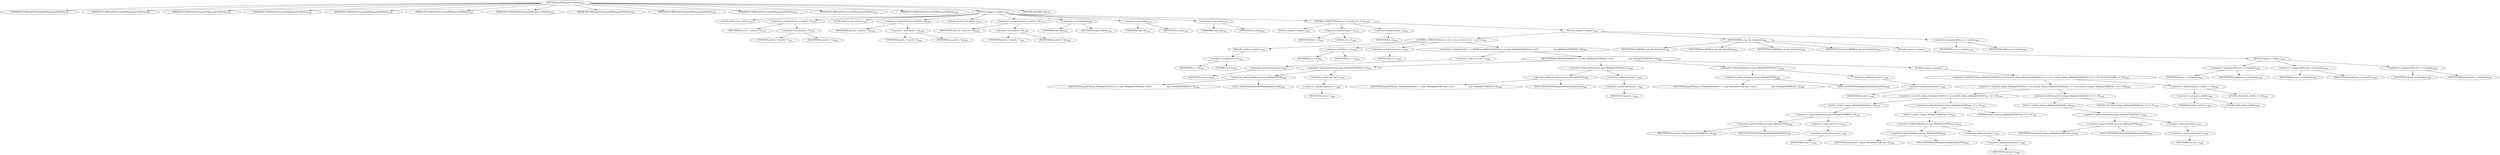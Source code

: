 digraph "putRGBseparate16bittile" {  
"54640" [label = <(METHOD,putRGBseparate16bittile)<SUB>1935</SUB>> ]
"54641" [label = <(PARAM,DECLARESepPutFunc(putRGBseparate16bittile))<SUB>1935</SUB>> ]
"54642" [label = <(PARAM,DECLARESepPutFunc(putRGBseparate16bittile))<SUB>1935</SUB>> ]
"54643" [label = <(PARAM,DECLARESepPutFunc(putRGBseparate16bittile))<SUB>1935</SUB>> ]
"54644" [label = <(PARAM,DECLARESepPutFunc(putRGBseparate16bittile))<SUB>1935</SUB>> ]
"54645" [label = <(PARAM,DECLARESepPutFunc(putRGBseparate16bittile))<SUB>1935</SUB>> ]
"54646" [label = <(PARAM,DECLARESepPutFunc(putRGBseparate16bittile))<SUB>1935</SUB>> ]
"54647" [label = <(PARAM,DECLARESepPutFunc(putRGBseparate16bittile))<SUB>1935</SUB>> ]
"54648" [label = <(PARAM,DECLARESepPutFunc(putRGBseparate16bittile))<SUB>1935</SUB>> ]
"54649" [label = <(PARAM,DECLARESepPutFunc(putRGBseparate16bittile))<SUB>1935</SUB>> ]
"54650" [label = <(PARAM,DECLARESepPutFunc(putRGBseparate16bittile))<SUB>1935</SUB>> ]
"54651" [label = <(PARAM,DECLARESepPutFunc(putRGBseparate16bittile))<SUB>1935</SUB>> ]
"54652" [label = <(PARAM,DECLARESepPutFunc(putRGBseparate16bittile))<SUB>1935</SUB>> ]
"54653" [label = <(BLOCK,&lt;empty&gt;,&lt;empty&gt;)<SUB>1936</SUB>> ]
"54654" [label = <(LOCAL,uint16_t* wr: uint16_t)<SUB>1937</SUB>> ]
"54655" [label = <(&lt;operator&gt;.assignment,*wr = (uint16_t *)r)<SUB>1937</SUB>> ]
"54656" [label = <(IDENTIFIER,wr,*wr = (uint16_t *)r)<SUB>1937</SUB>> ]
"54657" [label = <(&lt;operator&gt;.cast,(uint16_t *)r)<SUB>1937</SUB>> ]
"54658" [label = <(UNKNOWN,uint16_t *,uint16_t *)<SUB>1937</SUB>> ]
"54659" [label = <(IDENTIFIER,r,(uint16_t *)r)<SUB>1937</SUB>> ]
"54660" [label = <(LOCAL,uint16_t* wg: uint16_t)<SUB>1938</SUB>> ]
"54661" [label = <(&lt;operator&gt;.assignment,*wg = (uint16_t *)g)<SUB>1938</SUB>> ]
"54662" [label = <(IDENTIFIER,wg,*wg = (uint16_t *)g)<SUB>1938</SUB>> ]
"54663" [label = <(&lt;operator&gt;.cast,(uint16_t *)g)<SUB>1938</SUB>> ]
"54664" [label = <(UNKNOWN,uint16_t *,uint16_t *)<SUB>1938</SUB>> ]
"54665" [label = <(IDENTIFIER,g,(uint16_t *)g)<SUB>1938</SUB>> ]
"54666" [label = <(LOCAL,uint16_t* wb: uint16_t)<SUB>1939</SUB>> ]
"54667" [label = <(&lt;operator&gt;.assignment,*wb = (uint16_t *)b)<SUB>1939</SUB>> ]
"54668" [label = <(IDENTIFIER,wb,*wb = (uint16_t *)b)<SUB>1939</SUB>> ]
"54669" [label = <(&lt;operator&gt;.cast,(uint16_t *)b)<SUB>1939</SUB>> ]
"54670" [label = <(UNKNOWN,uint16_t *,uint16_t *)<SUB>1939</SUB>> ]
"54671" [label = <(IDENTIFIER,b,(uint16_t *)b)<SUB>1939</SUB>> ]
"54672" [label = <(&lt;operator&gt;.cast,(void)img)<SUB>1940</SUB>> ]
"54673" [label = <(UNKNOWN,void,void)<SUB>1940</SUB>> ]
"54674" [label = <(IDENTIFIER,img,(void)img)<SUB>1940</SUB>> ]
"54675" [label = <(&lt;operator&gt;.cast,(void)y)<SUB>1941</SUB>> ]
"54676" [label = <(UNKNOWN,void,void)<SUB>1941</SUB>> ]
"54677" [label = <(IDENTIFIER,y,(void)y)<SUB>1941</SUB>> ]
"54678" [label = <(&lt;operator&gt;.cast,(void)a)<SUB>1942</SUB>> ]
"54679" [label = <(UNKNOWN,void,void)<SUB>1942</SUB>> ]
"54680" [label = <(IDENTIFIER,a,(void)a)<SUB>1942</SUB>> ]
"54681" [label = <(CONTROL_STRUCTURE,for (;h &gt; 0;--h),for (;h &gt; 0;--h))<SUB>1943</SUB>> ]
"54682" [label = <(BLOCK,&lt;empty&gt;,&lt;empty&gt;)<SUB>1943</SUB>> ]
"54683" [label = <(&lt;operator&gt;.greaterThan,h &gt; 0)<SUB>1943</SUB>> ]
"54684" [label = <(IDENTIFIER,h,h &gt; 0)<SUB>1943</SUB>> ]
"54685" [label = <(LITERAL,0,h &gt; 0)<SUB>1943</SUB>> ]
"54686" [label = <(&lt;operator&gt;.preDecrement,--h)<SUB>1943</SUB>> ]
"54687" [label = <(IDENTIFIER,h,--h)<SUB>1943</SUB>> ]
"54688" [label = <(BLOCK,&lt;empty&gt;,&lt;empty&gt;)<SUB>1944</SUB>> ]
"54689" [label = <(CONTROL_STRUCTURE,for (x = 0;x &lt; w;x++),for (x = 0;x &lt; w;x++))<SUB>1945</SUB>> ]
"54690" [label = <(BLOCK,&lt;empty&gt;,&lt;empty&gt;)<SUB>1945</SUB>> ]
"54691" [label = <(&lt;operator&gt;.assignment,x = 0)<SUB>1945</SUB>> ]
"54692" [label = <(IDENTIFIER,x,x = 0)<SUB>1945</SUB>> ]
"54693" [label = <(LITERAL,0,x = 0)<SUB>1945</SUB>> ]
"54694" [label = <(&lt;operator&gt;.lessThan,x &lt; w)<SUB>1945</SUB>> ]
"54695" [label = <(IDENTIFIER,x,x &lt; w)<SUB>1945</SUB>> ]
"54696" [label = <(IDENTIFIER,w,x &lt; w)<SUB>1945</SUB>> ]
"54697" [label = <(&lt;operator&gt;.postIncrement,x++)<SUB>1945</SUB>> ]
"54698" [label = <(IDENTIFIER,x,x++)<SUB>1945</SUB>> ]
"54699" [label = <(&lt;operator&gt;.assignment,*cp++ = PACK(img-&gt;Bitdepth16To8[*wr++], img-&gt;Bitdepth16To8[*wg++],\012                         img-&gt;Bitdepth16To8[*wb++]))<SUB>1946</SUB>> ]
"54700" [label = <(&lt;operator&gt;.indirection,*cp++)<SUB>1946</SUB>> ]
"54701" [label = <(&lt;operator&gt;.postIncrement,cp++)<SUB>1946</SUB>> ]
"54702" [label = <(IDENTIFIER,cp,cp++)<SUB>1946</SUB>> ]
"54703" [label = <(PACK,PACK(img-&gt;Bitdepth16To8[*wr++], img-&gt;Bitdepth16To8[*wg++],\012                         img-&gt;Bitdepth16To8[*wb++]))<SUB>1946</SUB>> ]
"54704" [label = <(&lt;operator&gt;.indirectIndexAccess,img-&gt;Bitdepth16To8[*wr++])<SUB>1946</SUB>> ]
"54705" [label = <(&lt;operator&gt;.indirectFieldAccess,img-&gt;Bitdepth16To8)<SUB>1946</SUB>> ]
"54706" [label = <(IDENTIFIER,img,PACK(img-&gt;Bitdepth16To8[*wr++], img-&gt;Bitdepth16To8[*wg++],\012                         img-&gt;Bitdepth16To8[*wb++]))<SUB>1946</SUB>> ]
"54707" [label = <(FIELD_IDENTIFIER,Bitdepth16To8,Bitdepth16To8)<SUB>1946</SUB>> ]
"54708" [label = <(&lt;operator&gt;.indirection,*wr++)<SUB>1946</SUB>> ]
"54709" [label = <(&lt;operator&gt;.postIncrement,wr++)<SUB>1946</SUB>> ]
"54710" [label = <(IDENTIFIER,wr,wr++)<SUB>1946</SUB>> ]
"54711" [label = <(&lt;operator&gt;.indirectIndexAccess,img-&gt;Bitdepth16To8[*wg++])<SUB>1946</SUB>> ]
"54712" [label = <(&lt;operator&gt;.indirectFieldAccess,img-&gt;Bitdepth16To8)<SUB>1946</SUB>> ]
"54713" [label = <(IDENTIFIER,img,PACK(img-&gt;Bitdepth16To8[*wr++], img-&gt;Bitdepth16To8[*wg++],\012                         img-&gt;Bitdepth16To8[*wb++]))<SUB>1946</SUB>> ]
"54714" [label = <(FIELD_IDENTIFIER,Bitdepth16To8,Bitdepth16To8)<SUB>1946</SUB>> ]
"54715" [label = <(&lt;operator&gt;.indirection,*wg++)<SUB>1946</SUB>> ]
"54716" [label = <(&lt;operator&gt;.postIncrement,wg++)<SUB>1946</SUB>> ]
"54717" [label = <(IDENTIFIER,wg,wg++)<SUB>1946</SUB>> ]
"54718" [label = <(&lt;operator&gt;.indirectIndexAccess,img-&gt;Bitdepth16To8[*wb++])<SUB>1946</SUB>> ]
"54719" [label = <(&lt;operator&gt;.indirectFieldAccess,img-&gt;Bitdepth16To8)<SUB>1946</SUB>> ]
"54720" [label = <(IDENTIFIER,img,PACK(img-&gt;Bitdepth16To8[*wr++], img-&gt;Bitdepth16To8[*wg++],\012                         img-&gt;Bitdepth16To8[*wb++]))<SUB>1946</SUB>> ]
"54721" [label = <(FIELD_IDENTIFIER,Bitdepth16To8,Bitdepth16To8)<SUB>1946</SUB>> ]
"54722" [label = <(&lt;operator&gt;.indirection,*wb++)<SUB>1946</SUB>> ]
"54723" [label = <(&lt;operator&gt;.postIncrement,wb++)<SUB>1946</SUB>> ]
"54724" [label = <(IDENTIFIER,wb,wb++)<SUB>1946</SUB>> ]
"54725" [label = <(BLOCK,&lt;empty&gt;,&lt;empty&gt;)> ]
"54726" [label = <(&lt;operator&gt;.or,(uint32_t)(img-&gt;Bitdepth16To8[*wr++]) | ((uint32_t)(img-&gt;Bitdepth16To8[*wg++]) &lt;&lt; 8) | ((uint32_t)(img-&gt;Bitdepth16To8[*wb++]) &lt;&lt; 16) | (((uint32_t)0xffL) &lt;&lt; 24))<SUB>1946</SUB>> ]
"54727" [label = <(&lt;operator&gt;.or,(uint32_t)(img-&gt;Bitdepth16To8[*wr++]) | ((uint32_t)(img-&gt;Bitdepth16To8[*wg++]) &lt;&lt; 8) | ((uint32_t)(img-&gt;Bitdepth16To8[*wb++]) &lt;&lt; 16))<SUB>1946</SUB>> ]
"54728" [label = <(&lt;operator&gt;.or,(uint32_t)(img-&gt;Bitdepth16To8[*wr++]) | ((uint32_t)(img-&gt;Bitdepth16To8[*wg++]) &lt;&lt; 8))<SUB>1946</SUB>> ]
"54729" [label = <(uint32_t,(uint32_t)(img-&gt;Bitdepth16To8[*wr++]))<SUB>1946</SUB>> ]
"54730" [label = <(&lt;operator&gt;.indirectIndexAccess,img-&gt;Bitdepth16To8[*wr++])<SUB>1946</SUB>> ]
"54731" [label = <(&lt;operator&gt;.indirectFieldAccess,img-&gt;Bitdepth16To8)<SUB>1946</SUB>> ]
"54732" [label = <(IDENTIFIER,img,(uint32_t)(img-&gt;Bitdepth16To8[*wr++]))<SUB>1946</SUB>> ]
"54733" [label = <(FIELD_IDENTIFIER,Bitdepth16To8,Bitdepth16To8)<SUB>1946</SUB>> ]
"54734" [label = <(&lt;operator&gt;.indirection,*wr++)<SUB>1946</SUB>> ]
"54735" [label = <(&lt;operator&gt;.postIncrement,wr++)<SUB>1946</SUB>> ]
"54736" [label = <(IDENTIFIER,wr,wr++)<SUB>1946</SUB>> ]
"54737" [label = <(&lt;operator&gt;.shiftLeft,(uint32_t)(img-&gt;Bitdepth16To8[*wg++]) &lt;&lt; 8)<SUB>1946</SUB>> ]
"54738" [label = <(uint32_t,(uint32_t)(img-&gt;Bitdepth16To8[*wg++]))<SUB>1946</SUB>> ]
"54739" [label = <(&lt;operator&gt;.indirectIndexAccess,img-&gt;Bitdepth16To8[*wg++])<SUB>1946</SUB>> ]
"54740" [label = <(&lt;operator&gt;.indirectFieldAccess,img-&gt;Bitdepth16To8)<SUB>1946</SUB>> ]
"54741" [label = <(IDENTIFIER,img,(uint32_t)(img-&gt;Bitdepth16To8[*wg++]))<SUB>1946</SUB>> ]
"54742" [label = <(FIELD_IDENTIFIER,Bitdepth16To8,Bitdepth16To8)<SUB>1946</SUB>> ]
"54743" [label = <(&lt;operator&gt;.indirection,*wg++)<SUB>1946</SUB>> ]
"54744" [label = <(&lt;operator&gt;.postIncrement,wg++)<SUB>1946</SUB>> ]
"54745" [label = <(IDENTIFIER,wg,wg++)<SUB>1946</SUB>> ]
"54746" [label = <(LITERAL,8,(uint32_t)(img-&gt;Bitdepth16To8[*wg++]) &lt;&lt; 8)<SUB>1946</SUB>> ]
"54747" [label = <(&lt;operator&gt;.shiftLeft,(uint32_t)(img-&gt;Bitdepth16To8[*wb++]) &lt;&lt; 16)<SUB>1946</SUB>> ]
"54748" [label = <(uint32_t,(uint32_t)(img-&gt;Bitdepth16To8[*wb++]))<SUB>1946</SUB>> ]
"54749" [label = <(&lt;operator&gt;.indirectIndexAccess,img-&gt;Bitdepth16To8[*wb++])<SUB>1946</SUB>> ]
"54750" [label = <(&lt;operator&gt;.indirectFieldAccess,img-&gt;Bitdepth16To8)<SUB>1946</SUB>> ]
"54751" [label = <(IDENTIFIER,img,(uint32_t)(img-&gt;Bitdepth16To8[*wb++]))<SUB>1946</SUB>> ]
"54752" [label = <(FIELD_IDENTIFIER,Bitdepth16To8,Bitdepth16To8)<SUB>1946</SUB>> ]
"54753" [label = <(&lt;operator&gt;.indirection,*wb++)<SUB>1946</SUB>> ]
"54754" [label = <(&lt;operator&gt;.postIncrement,wb++)<SUB>1946</SUB>> ]
"54755" [label = <(IDENTIFIER,wb,wb++)<SUB>1946</SUB>> ]
"54756" [label = <(LITERAL,16,(uint32_t)(img-&gt;Bitdepth16To8[*wb++]) &lt;&lt; 16)<SUB>1946</SUB>> ]
"54757" [label = <(&lt;operator&gt;.shiftLeft,((uint32_t)0xffL) &lt;&lt; 24)<SUB>1946</SUB>> ]
"54758" [label = <(&lt;operator&gt;.cast,(uint32_t)0xffL)<SUB>1946</SUB>> ]
"54759" [label = <(UNKNOWN,uint32_t,uint32_t)<SUB>1946</SUB>> ]
"54760" [label = <(LITERAL,0xffL,(uint32_t)0xffL)<SUB>1946</SUB>> ]
"54761" [label = <(LITERAL,24,((uint32_t)0xffL) &lt;&lt; 24)<SUB>1946</SUB>> ]
"54762" [label = <(SKEW,SKEW(wr, wg, wb, fromskew))<SUB>1948</SUB>> ]
"54763" [label = <(IDENTIFIER,wr,SKEW(wr, wg, wb, fromskew))<SUB>1948</SUB>> ]
"54764" [label = <(IDENTIFIER,wg,SKEW(wr, wg, wb, fromskew))<SUB>1948</SUB>> ]
"54765" [label = <(IDENTIFIER,wb,SKEW(wr, wg, wb, fromskew))<SUB>1948</SUB>> ]
"54766" [label = <(IDENTIFIER,fromskew,SKEW(wr, wg, wb, fromskew))<SUB>1948</SUB>> ]
"54767" [label = <(BLOCK,&lt;empty&gt;,&lt;empty&gt;)> ]
"54768" [label = <(BLOCK,&lt;empty&gt;,&lt;empty&gt;)<SUB>1948</SUB>> ]
"54769" [label = <(&lt;operator&gt;.assignmentPlus,wr += fromskew)<SUB>1948</SUB>> ]
"54770" [label = <(IDENTIFIER,wr,wr += fromskew)<SUB>1948</SUB>> ]
"54771" [label = <(IDENTIFIER,fromskew,wr += fromskew)<SUB>1948</SUB>> ]
"54772" [label = <(&lt;operator&gt;.assignmentPlus,wg += fromskew)<SUB>1948</SUB>> ]
"54773" [label = <(IDENTIFIER,wg,wg += fromskew)<SUB>1948</SUB>> ]
"54774" [label = <(IDENTIFIER,fromskew,wg += fromskew)<SUB>1948</SUB>> ]
"54775" [label = <(&lt;operator&gt;.assignmentPlus,wb += fromskew)<SUB>1948</SUB>> ]
"54776" [label = <(IDENTIFIER,wb,wb += fromskew)<SUB>1948</SUB>> ]
"54777" [label = <(IDENTIFIER,fromskew,wb += fromskew)<SUB>1948</SUB>> ]
"54778" [label = <(&lt;operator&gt;.assignmentPlus,cp += toskew)<SUB>1949</SUB>> ]
"54779" [label = <(IDENTIFIER,cp,cp += toskew)<SUB>1949</SUB>> ]
"54780" [label = <(IDENTIFIER,toskew,cp += toskew)<SUB>1949</SUB>> ]
"54781" [label = <(METHOD_RETURN,void)<SUB>1935</SUB>> ]
  "54640" -> "54641" 
  "54640" -> "54642" 
  "54640" -> "54643" 
  "54640" -> "54644" 
  "54640" -> "54645" 
  "54640" -> "54646" 
  "54640" -> "54647" 
  "54640" -> "54648" 
  "54640" -> "54649" 
  "54640" -> "54650" 
  "54640" -> "54651" 
  "54640" -> "54652" 
  "54640" -> "54653" 
  "54640" -> "54781" 
  "54653" -> "54654" 
  "54653" -> "54655" 
  "54653" -> "54660" 
  "54653" -> "54661" 
  "54653" -> "54666" 
  "54653" -> "54667" 
  "54653" -> "54672" 
  "54653" -> "54675" 
  "54653" -> "54678" 
  "54653" -> "54681" 
  "54655" -> "54656" 
  "54655" -> "54657" 
  "54657" -> "54658" 
  "54657" -> "54659" 
  "54661" -> "54662" 
  "54661" -> "54663" 
  "54663" -> "54664" 
  "54663" -> "54665" 
  "54667" -> "54668" 
  "54667" -> "54669" 
  "54669" -> "54670" 
  "54669" -> "54671" 
  "54672" -> "54673" 
  "54672" -> "54674" 
  "54675" -> "54676" 
  "54675" -> "54677" 
  "54678" -> "54679" 
  "54678" -> "54680" 
  "54681" -> "54682" 
  "54681" -> "54683" 
  "54681" -> "54686" 
  "54681" -> "54688" 
  "54683" -> "54684" 
  "54683" -> "54685" 
  "54686" -> "54687" 
  "54688" -> "54689" 
  "54688" -> "54762" 
  "54688" -> "54778" 
  "54689" -> "54690" 
  "54689" -> "54694" 
  "54689" -> "54697" 
  "54689" -> "54699" 
  "54690" -> "54691" 
  "54691" -> "54692" 
  "54691" -> "54693" 
  "54694" -> "54695" 
  "54694" -> "54696" 
  "54697" -> "54698" 
  "54699" -> "54700" 
  "54699" -> "54703" 
  "54700" -> "54701" 
  "54701" -> "54702" 
  "54703" -> "54704" 
  "54703" -> "54711" 
  "54703" -> "54718" 
  "54703" -> "54725" 
  "54704" -> "54705" 
  "54704" -> "54708" 
  "54705" -> "54706" 
  "54705" -> "54707" 
  "54708" -> "54709" 
  "54709" -> "54710" 
  "54711" -> "54712" 
  "54711" -> "54715" 
  "54712" -> "54713" 
  "54712" -> "54714" 
  "54715" -> "54716" 
  "54716" -> "54717" 
  "54718" -> "54719" 
  "54718" -> "54722" 
  "54719" -> "54720" 
  "54719" -> "54721" 
  "54722" -> "54723" 
  "54723" -> "54724" 
  "54725" -> "54726" 
  "54726" -> "54727" 
  "54726" -> "54757" 
  "54727" -> "54728" 
  "54727" -> "54747" 
  "54728" -> "54729" 
  "54728" -> "54737" 
  "54729" -> "54730" 
  "54730" -> "54731" 
  "54730" -> "54734" 
  "54731" -> "54732" 
  "54731" -> "54733" 
  "54734" -> "54735" 
  "54735" -> "54736" 
  "54737" -> "54738" 
  "54737" -> "54746" 
  "54738" -> "54739" 
  "54739" -> "54740" 
  "54739" -> "54743" 
  "54740" -> "54741" 
  "54740" -> "54742" 
  "54743" -> "54744" 
  "54744" -> "54745" 
  "54747" -> "54748" 
  "54747" -> "54756" 
  "54748" -> "54749" 
  "54749" -> "54750" 
  "54749" -> "54753" 
  "54750" -> "54751" 
  "54750" -> "54752" 
  "54753" -> "54754" 
  "54754" -> "54755" 
  "54757" -> "54758" 
  "54757" -> "54761" 
  "54758" -> "54759" 
  "54758" -> "54760" 
  "54762" -> "54763" 
  "54762" -> "54764" 
  "54762" -> "54765" 
  "54762" -> "54766" 
  "54762" -> "54767" 
  "54767" -> "54768" 
  "54768" -> "54769" 
  "54768" -> "54772" 
  "54768" -> "54775" 
  "54769" -> "54770" 
  "54769" -> "54771" 
  "54772" -> "54773" 
  "54772" -> "54774" 
  "54775" -> "54776" 
  "54775" -> "54777" 
  "54778" -> "54779" 
  "54778" -> "54780" 
}
